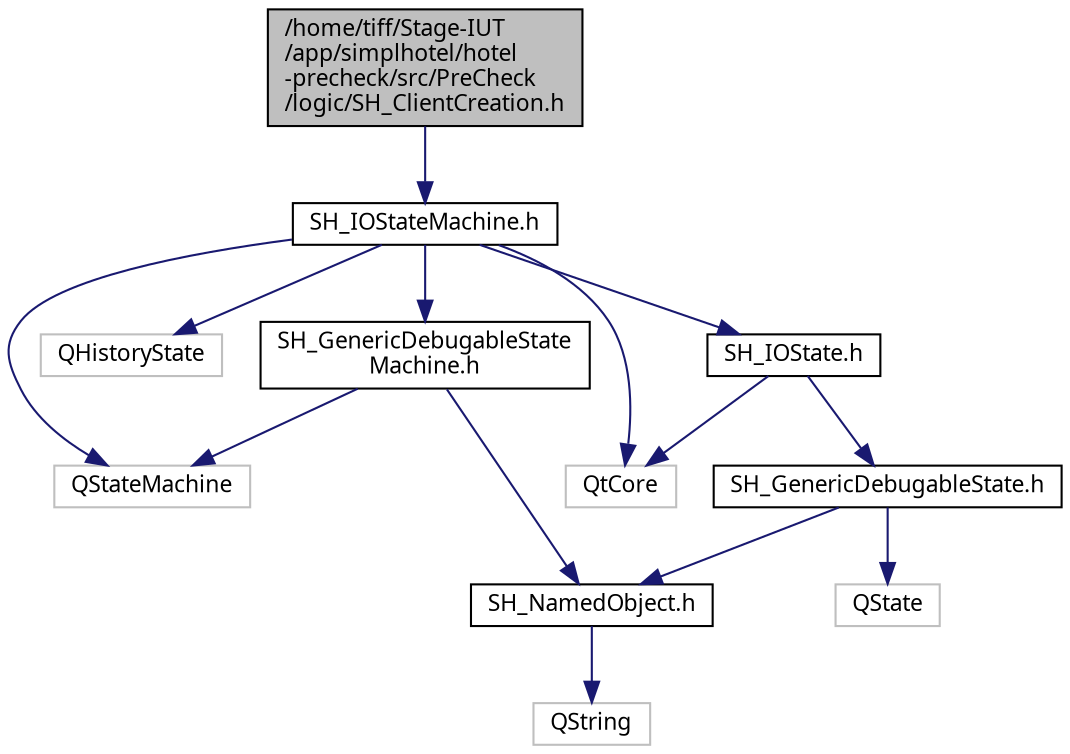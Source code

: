 digraph "/home/tiff/Stage-IUT/app/simplhotel/hotel-precheck/src/PreCheck/logic/SH_ClientCreation.h"
{
 // INTERACTIVE_SVG=YES
  bgcolor="transparent";
  edge [fontname="Verdana",fontsize="11",labelfontname="Verdana",labelfontsize="11"];
  node [fontname="Verdana",fontsize="11",shape=record];
  Node1 [label="/home/tiff/Stage-IUT\l/app/simplhotel/hotel\l-precheck/src/PreCheck\l/logic/SH_ClientCreation.h",height=0.2,width=0.4,color="black", fillcolor="grey75", style="filled" fontcolor="black"];
  Node1 -> Node2 [color="midnightblue",fontsize="11",style="solid"];
  Node2 [label="SH_IOStateMachine.h",height=0.2,width=0.4,color="black",URL="$SH__IOStateMachine_8h.html"];
  Node2 -> Node3 [color="midnightblue",fontsize="11",style="solid"];
  Node3 [label="QStateMachine",height=0.2,width=0.4,color="grey75"];
  Node2 -> Node4 [color="midnightblue",fontsize="11",style="solid"];
  Node4 [label="QHistoryState",height=0.2,width=0.4,color="grey75"];
  Node2 -> Node5 [color="midnightblue",fontsize="11",style="solid"];
  Node5 [label="QtCore",height=0.2,width=0.4,color="grey75"];
  Node2 -> Node6 [color="midnightblue",fontsize="11",style="solid"];
  Node6 [label="SH_GenericDebugableState\lMachine.h",height=0.2,width=0.4,color="black",URL="$SH__GenericDebugableStateMachine_8h.html"];
  Node6 -> Node3 [color="midnightblue",fontsize="11",style="solid"];
  Node6 -> Node7 [color="midnightblue",fontsize="11",style="solid"];
  Node7 [label="SH_NamedObject.h",height=0.2,width=0.4,color="black",URL="$SH__NamedObject_8h.html"];
  Node7 -> Node8 [color="midnightblue",fontsize="11",style="solid"];
  Node8 [label="QString",height=0.2,width=0.4,color="grey75"];
  Node2 -> Node9 [color="midnightblue",fontsize="11",style="solid"];
  Node9 [label="SH_IOState.h",height=0.2,width=0.4,color="black",URL="$SH__IOState_8h.html"];
  Node9 -> Node10 [color="midnightblue",fontsize="11",style="solid"];
  Node10 [label="SH_GenericDebugableState.h",height=0.2,width=0.4,color="black",URL="$SH__GenericDebugableState_8h.html"];
  Node10 -> Node11 [color="midnightblue",fontsize="11",style="solid"];
  Node11 [label="QState",height=0.2,width=0.4,color="grey75"];
  Node10 -> Node7 [color="midnightblue",fontsize="11",style="solid"];
  Node9 -> Node5 [color="midnightblue",fontsize="11",style="solid"];
}
